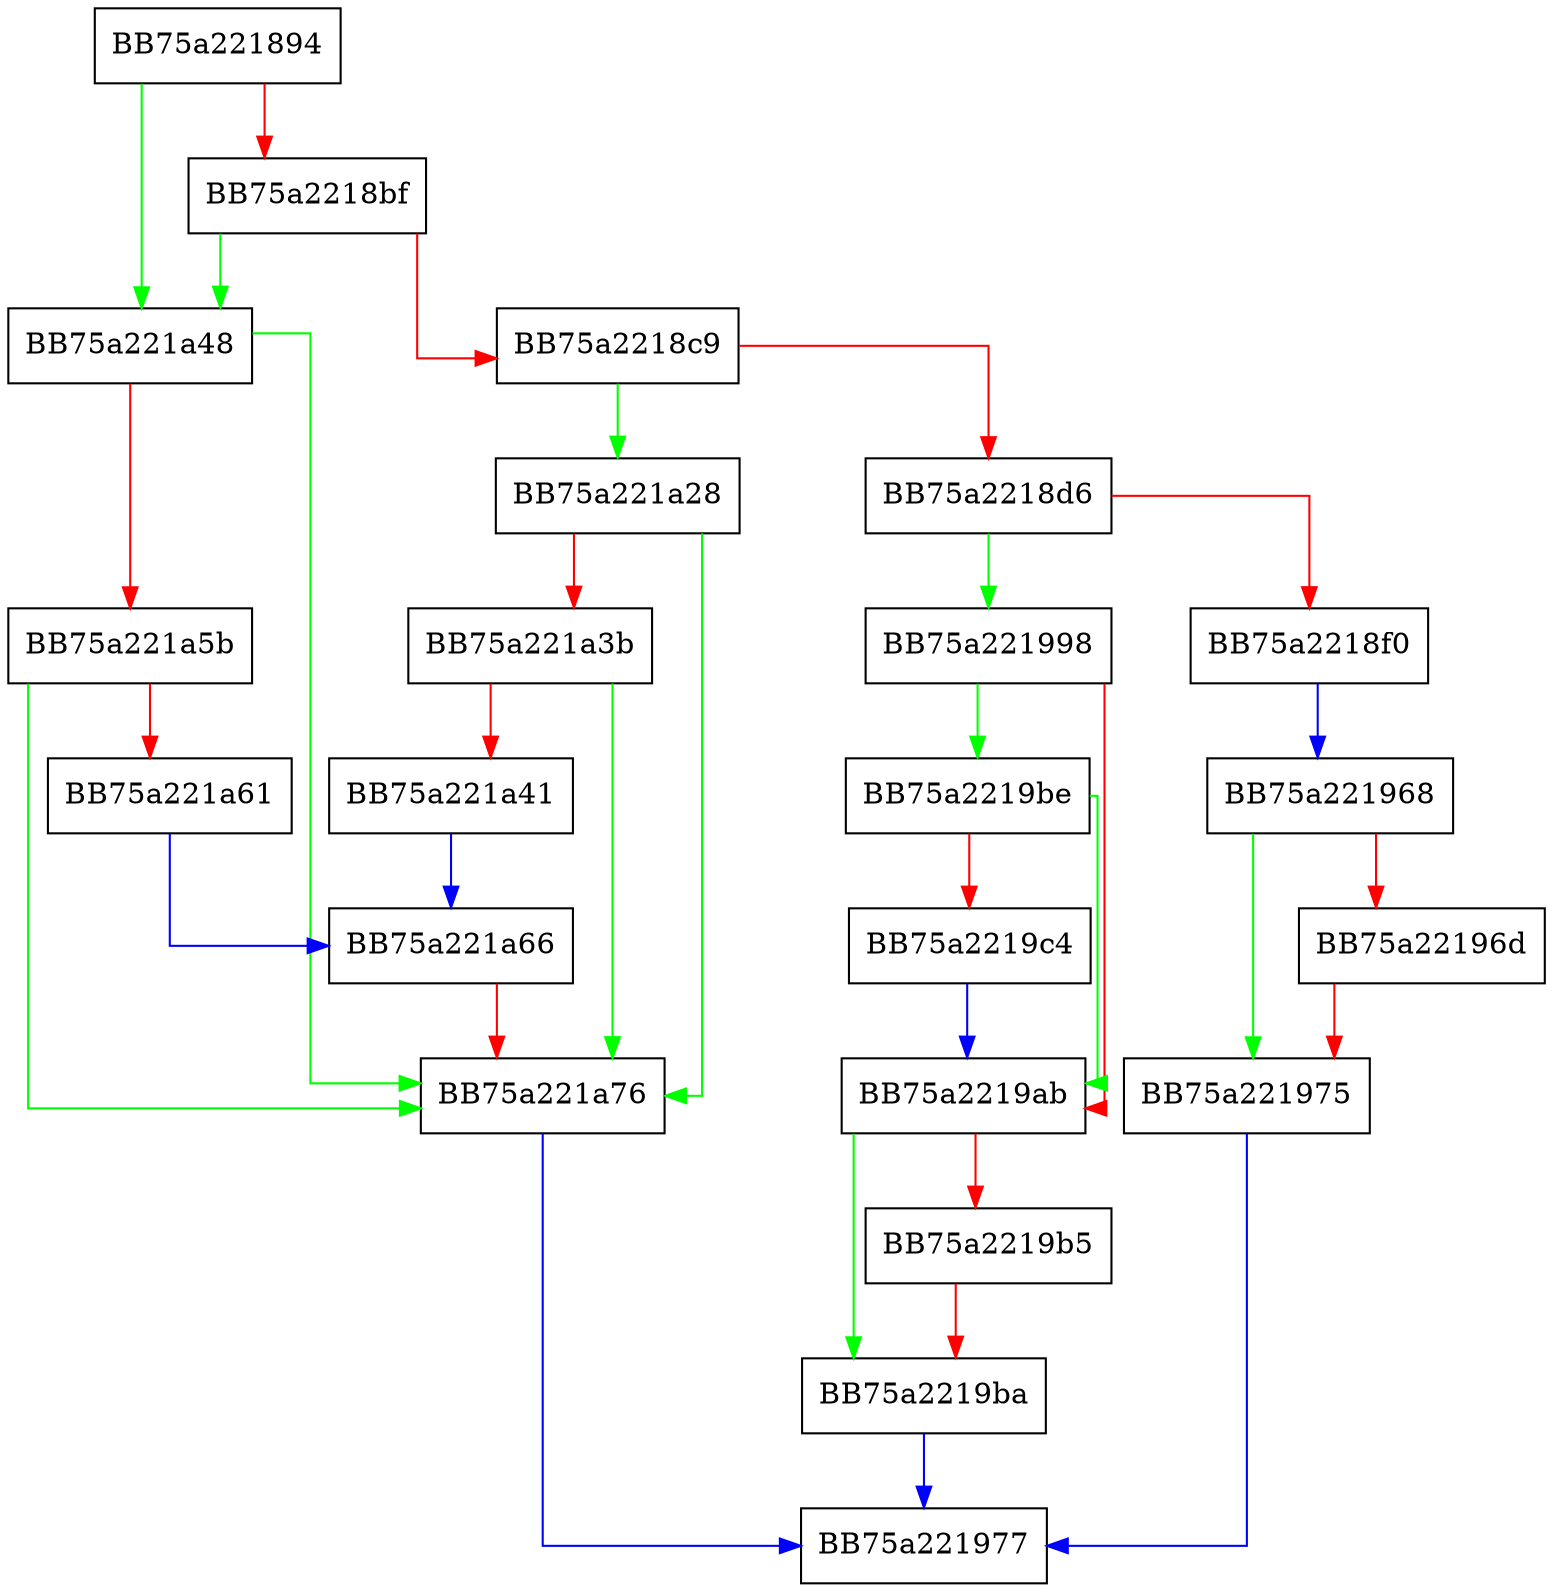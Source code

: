 digraph ProcessBmNetworkConnectionOpen {
  node [shape="box"];
  graph [splines=ortho];
  BB75a221894 -> BB75a221a48 [color="green"];
  BB75a221894 -> BB75a2218bf [color="red"];
  BB75a2218bf -> BB75a221a48 [color="green"];
  BB75a2218bf -> BB75a2218c9 [color="red"];
  BB75a2218c9 -> BB75a221a28 [color="green"];
  BB75a2218c9 -> BB75a2218d6 [color="red"];
  BB75a2218d6 -> BB75a221998 [color="green"];
  BB75a2218d6 -> BB75a2218f0 [color="red"];
  BB75a2218f0 -> BB75a221968 [color="blue"];
  BB75a221968 -> BB75a221975 [color="green"];
  BB75a221968 -> BB75a22196d [color="red"];
  BB75a22196d -> BB75a221975 [color="red"];
  BB75a221975 -> BB75a221977 [color="blue"];
  BB75a221998 -> BB75a2219be [color="green"];
  BB75a221998 -> BB75a2219ab [color="red"];
  BB75a2219ab -> BB75a2219ba [color="green"];
  BB75a2219ab -> BB75a2219b5 [color="red"];
  BB75a2219b5 -> BB75a2219ba [color="red"];
  BB75a2219ba -> BB75a221977 [color="blue"];
  BB75a2219be -> BB75a2219ab [color="green"];
  BB75a2219be -> BB75a2219c4 [color="red"];
  BB75a2219c4 -> BB75a2219ab [color="blue"];
  BB75a221a28 -> BB75a221a76 [color="green"];
  BB75a221a28 -> BB75a221a3b [color="red"];
  BB75a221a3b -> BB75a221a76 [color="green"];
  BB75a221a3b -> BB75a221a41 [color="red"];
  BB75a221a41 -> BB75a221a66 [color="blue"];
  BB75a221a48 -> BB75a221a76 [color="green"];
  BB75a221a48 -> BB75a221a5b [color="red"];
  BB75a221a5b -> BB75a221a76 [color="green"];
  BB75a221a5b -> BB75a221a61 [color="red"];
  BB75a221a61 -> BB75a221a66 [color="blue"];
  BB75a221a66 -> BB75a221a76 [color="red"];
  BB75a221a76 -> BB75a221977 [color="blue"];
}